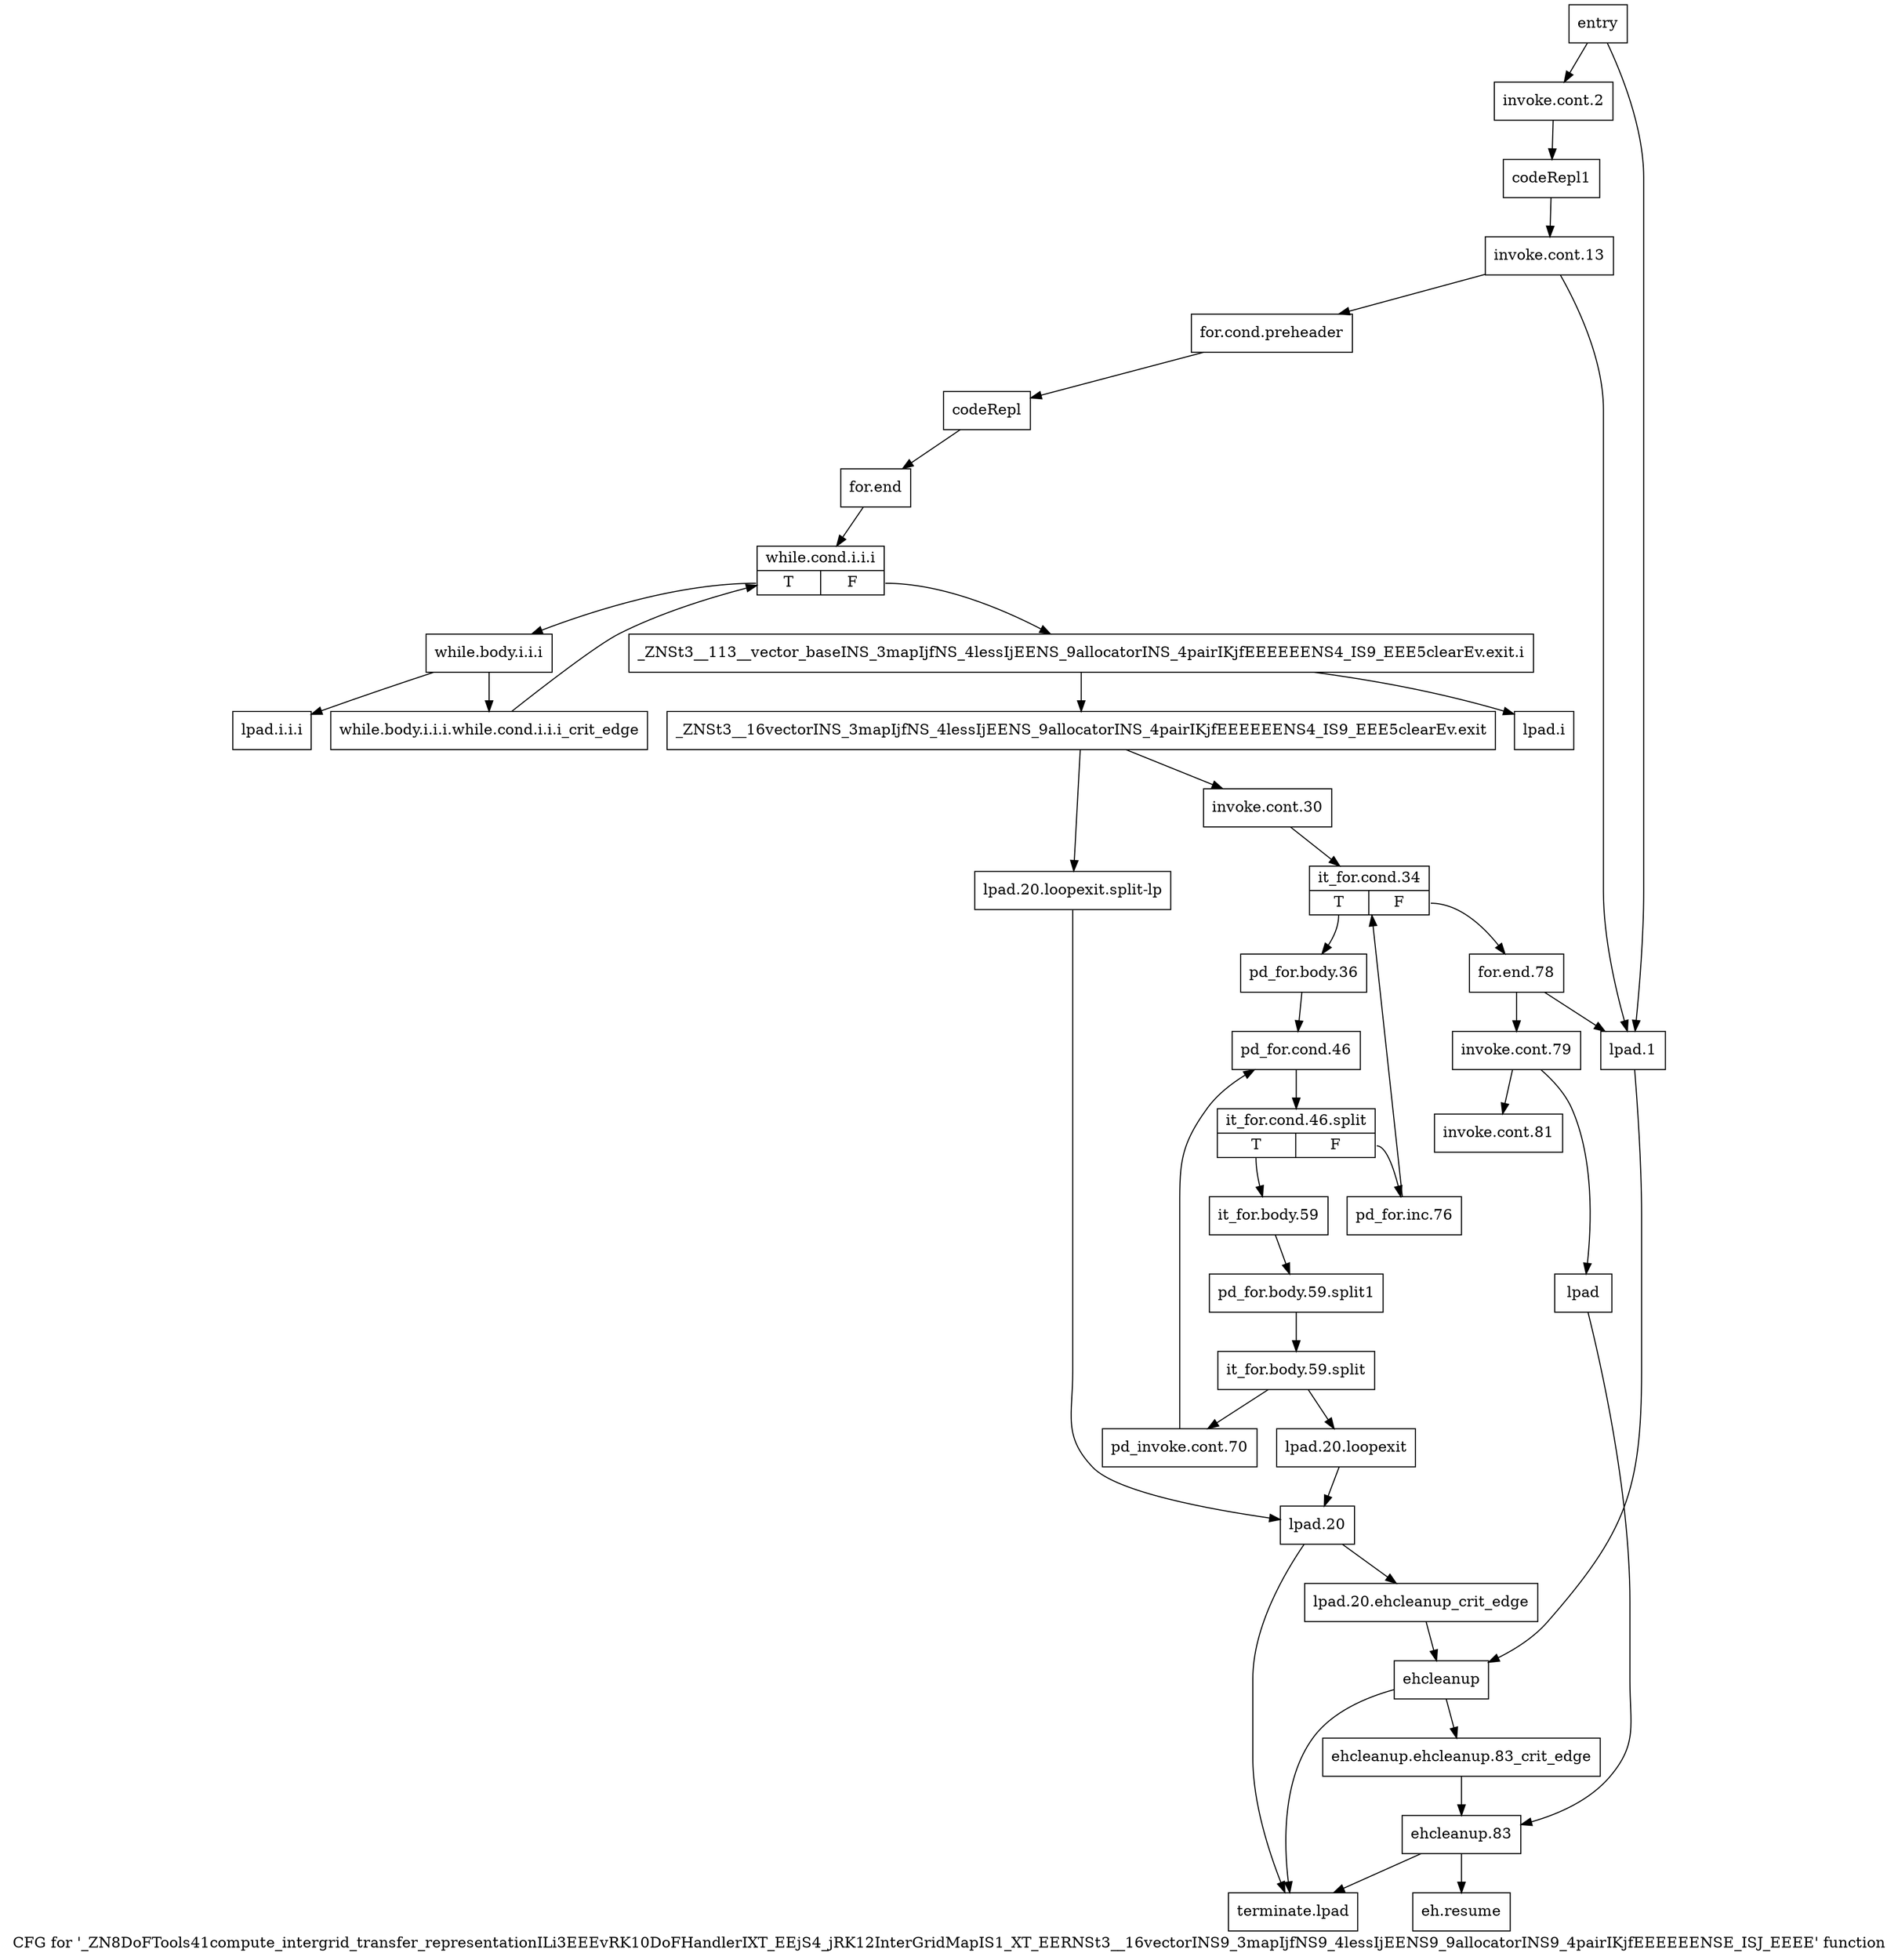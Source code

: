 digraph "CFG for '_ZN8DoFTools41compute_intergrid_transfer_representationILi3EEEvRK10DoFHandlerIXT_EEjS4_jRK12InterGridMapIS1_XT_EERNSt3__16vectorINS9_3mapIjfNS9_4lessIjEENS9_9allocatorINS9_4pairIKjfEEEEEENSE_ISJ_EEEE' function" {
	label="CFG for '_ZN8DoFTools41compute_intergrid_transfer_representationILi3EEEvRK10DoFHandlerIXT_EEjS4_jRK12InterGridMapIS1_XT_EERNSt3__16vectorINS9_3mapIjfNS9_4lessIjEENS9_9allocatorINS9_4pairIKjfEEEEEENSE_ISJ_EEEE' function";

	Node0x48cde80 [shape=record,label="{entry}"];
	Node0x48cde80 -> Node0x48cded0;
	Node0x48cde80 -> Node0x48ce0b0;
	Node0x48cded0 [shape=record,label="{invoke.cont.2}"];
	Node0x48cded0 -> Node0x48cdf20;
	Node0x48cdf20 [shape=record,label="{codeRepl1}"];
	Node0x48cdf20 -> Node0x48cdf70;
	Node0x48cdf70 [shape=record,label="{invoke.cont.13}"];
	Node0x48cdf70 -> Node0x48cdfc0;
	Node0x48cdf70 -> Node0x48ce0b0;
	Node0x48cdfc0 [shape=record,label="{for.cond.preheader}"];
	Node0x48cdfc0 -> Node0x48ce010;
	Node0x48ce010 [shape=record,label="{codeRepl}"];
	Node0x48ce010 -> Node0x48ce240;
	Node0x48ce060 [shape=record,label="{lpad}"];
	Node0x48ce060 -> Node0x48d0e90;
	Node0x48ce0b0 [shape=record,label="{lpad.1}"];
	Node0x48ce0b0 -> Node0x48d0df0;
	Node0x48ce100 [shape=record,label="{lpad.20.loopexit}"];
	Node0x48ce100 -> Node0x48ce1a0;
	Node0x48ce150 [shape=record,label="{lpad.20.loopexit.split-lp}"];
	Node0x48ce150 -> Node0x48ce1a0;
	Node0x48ce1a0 [shape=record,label="{lpad.20}"];
	Node0x48ce1a0 -> Node0x48ce1f0;
	Node0x48ce1a0 -> Node0x48d0f30;
	Node0x48ce1f0 [shape=record,label="{lpad.20.ehcleanup_crit_edge}"];
	Node0x48ce1f0 -> Node0x48d0df0;
	Node0x48ce240 [shape=record,label="{for.end}"];
	Node0x48ce240 -> Node0x48d08a0;
	Node0x48d08a0 [shape=record,label="{while.cond.i.i.i|{<s0>T|<s1>F}}"];
	Node0x48d08a0:s0 -> Node0x48d08f0;
	Node0x48d08a0:s1 -> Node0x48d09e0;
	Node0x48d08f0 [shape=record,label="{while.body.i.i.i}"];
	Node0x48d08f0 -> Node0x48d0940;
	Node0x48d08f0 -> Node0x48d0990;
	Node0x48d0940 [shape=record,label="{while.body.i.i.i.while.cond.i.i.i_crit_edge}"];
	Node0x48d0940 -> Node0x48d08a0;
	Node0x48d0990 [shape=record,label="{lpad.i.i.i}"];
	Node0x48d09e0 [shape=record,label="{_ZNSt3__113__vector_baseINS_3mapIjfNS_4lessIjEENS_9allocatorINS_4pairIKjfEEEEEENS4_IS9_EEE5clearEv.exit.i}"];
	Node0x48d09e0 -> Node0x48d0a80;
	Node0x48d09e0 -> Node0x48d0a30;
	Node0x48d0a30 [shape=record,label="{lpad.i}"];
	Node0x48d0a80 [shape=record,label="{_ZNSt3__16vectorINS_3mapIjfNS_4lessIjEENS_9allocatorINS_4pairIKjfEEEEEENS4_IS9_EEE5clearEv.exit}"];
	Node0x48d0a80 -> Node0x48d0ad0;
	Node0x48d0a80 -> Node0x48ce150;
	Node0x48d0ad0 [shape=record,label="{invoke.cont.30}"];
	Node0x48d0ad0 -> Node0x48d0b20;
	Node0x48d0b20 [shape=record,label="{it_for.cond.34|{<s0>T|<s1>F}}"];
	Node0x48d0b20:s0 -> Node0x48d0b70;
	Node0x48d0b20:s1 -> Node0x48d0d00;
	Node0x48d0b70 [shape=record,label="{pd_for.body.36}"];
	Node0x48d0b70 -> Node0x48d0bc0;
	Node0x48d0bc0 [shape=record,label="{pd_for.cond.46}"];
	Node0x48d0bc0 -> Node0xa0ded50;
	Node0xa0ded50 [shape=record,label="{it_for.cond.46.split|{<s0>T|<s1>F}}"];
	Node0xa0ded50:s0 -> Node0x48d0c10;
	Node0xa0ded50:s1 -> Node0x48d0cb0;
	Node0x48d0c10 [shape=record,label="{it_for.body.59}"];
	Node0x48d0c10 -> Node0xa1f42d0;
	Node0xa1f42d0 [shape=record,label="{pd_for.body.59.split1}"];
	Node0xa1f42d0 -> Node0xa1ca500;
	Node0xa1ca500 [shape=record,label="{it_for.body.59.split}"];
	Node0xa1ca500 -> Node0x48d0c60;
	Node0xa1ca500 -> Node0x48ce100;
	Node0x48d0c60 [shape=record,label="{pd_invoke.cont.70}"];
	Node0x48d0c60 -> Node0x48d0bc0;
	Node0x48d0cb0 [shape=record,label="{pd_for.inc.76}"];
	Node0x48d0cb0 -> Node0x48d0b20;
	Node0x48d0d00 [shape=record,label="{for.end.78}"];
	Node0x48d0d00 -> Node0x48d0d50;
	Node0x48d0d00 -> Node0x48ce0b0;
	Node0x48d0d50 [shape=record,label="{invoke.cont.79}"];
	Node0x48d0d50 -> Node0x48d0da0;
	Node0x48d0d50 -> Node0x48ce060;
	Node0x48d0da0 [shape=record,label="{invoke.cont.81}"];
	Node0x48d0df0 [shape=record,label="{ehcleanup}"];
	Node0x48d0df0 -> Node0x48d0e40;
	Node0x48d0df0 -> Node0x48d0f30;
	Node0x48d0e40 [shape=record,label="{ehcleanup.ehcleanup.83_crit_edge}"];
	Node0x48d0e40 -> Node0x48d0e90;
	Node0x48d0e90 [shape=record,label="{ehcleanup.83}"];
	Node0x48d0e90 -> Node0x48d0ee0;
	Node0x48d0e90 -> Node0x48d0f30;
	Node0x48d0ee0 [shape=record,label="{eh.resume}"];
	Node0x48d0f30 [shape=record,label="{terminate.lpad}"];
}
